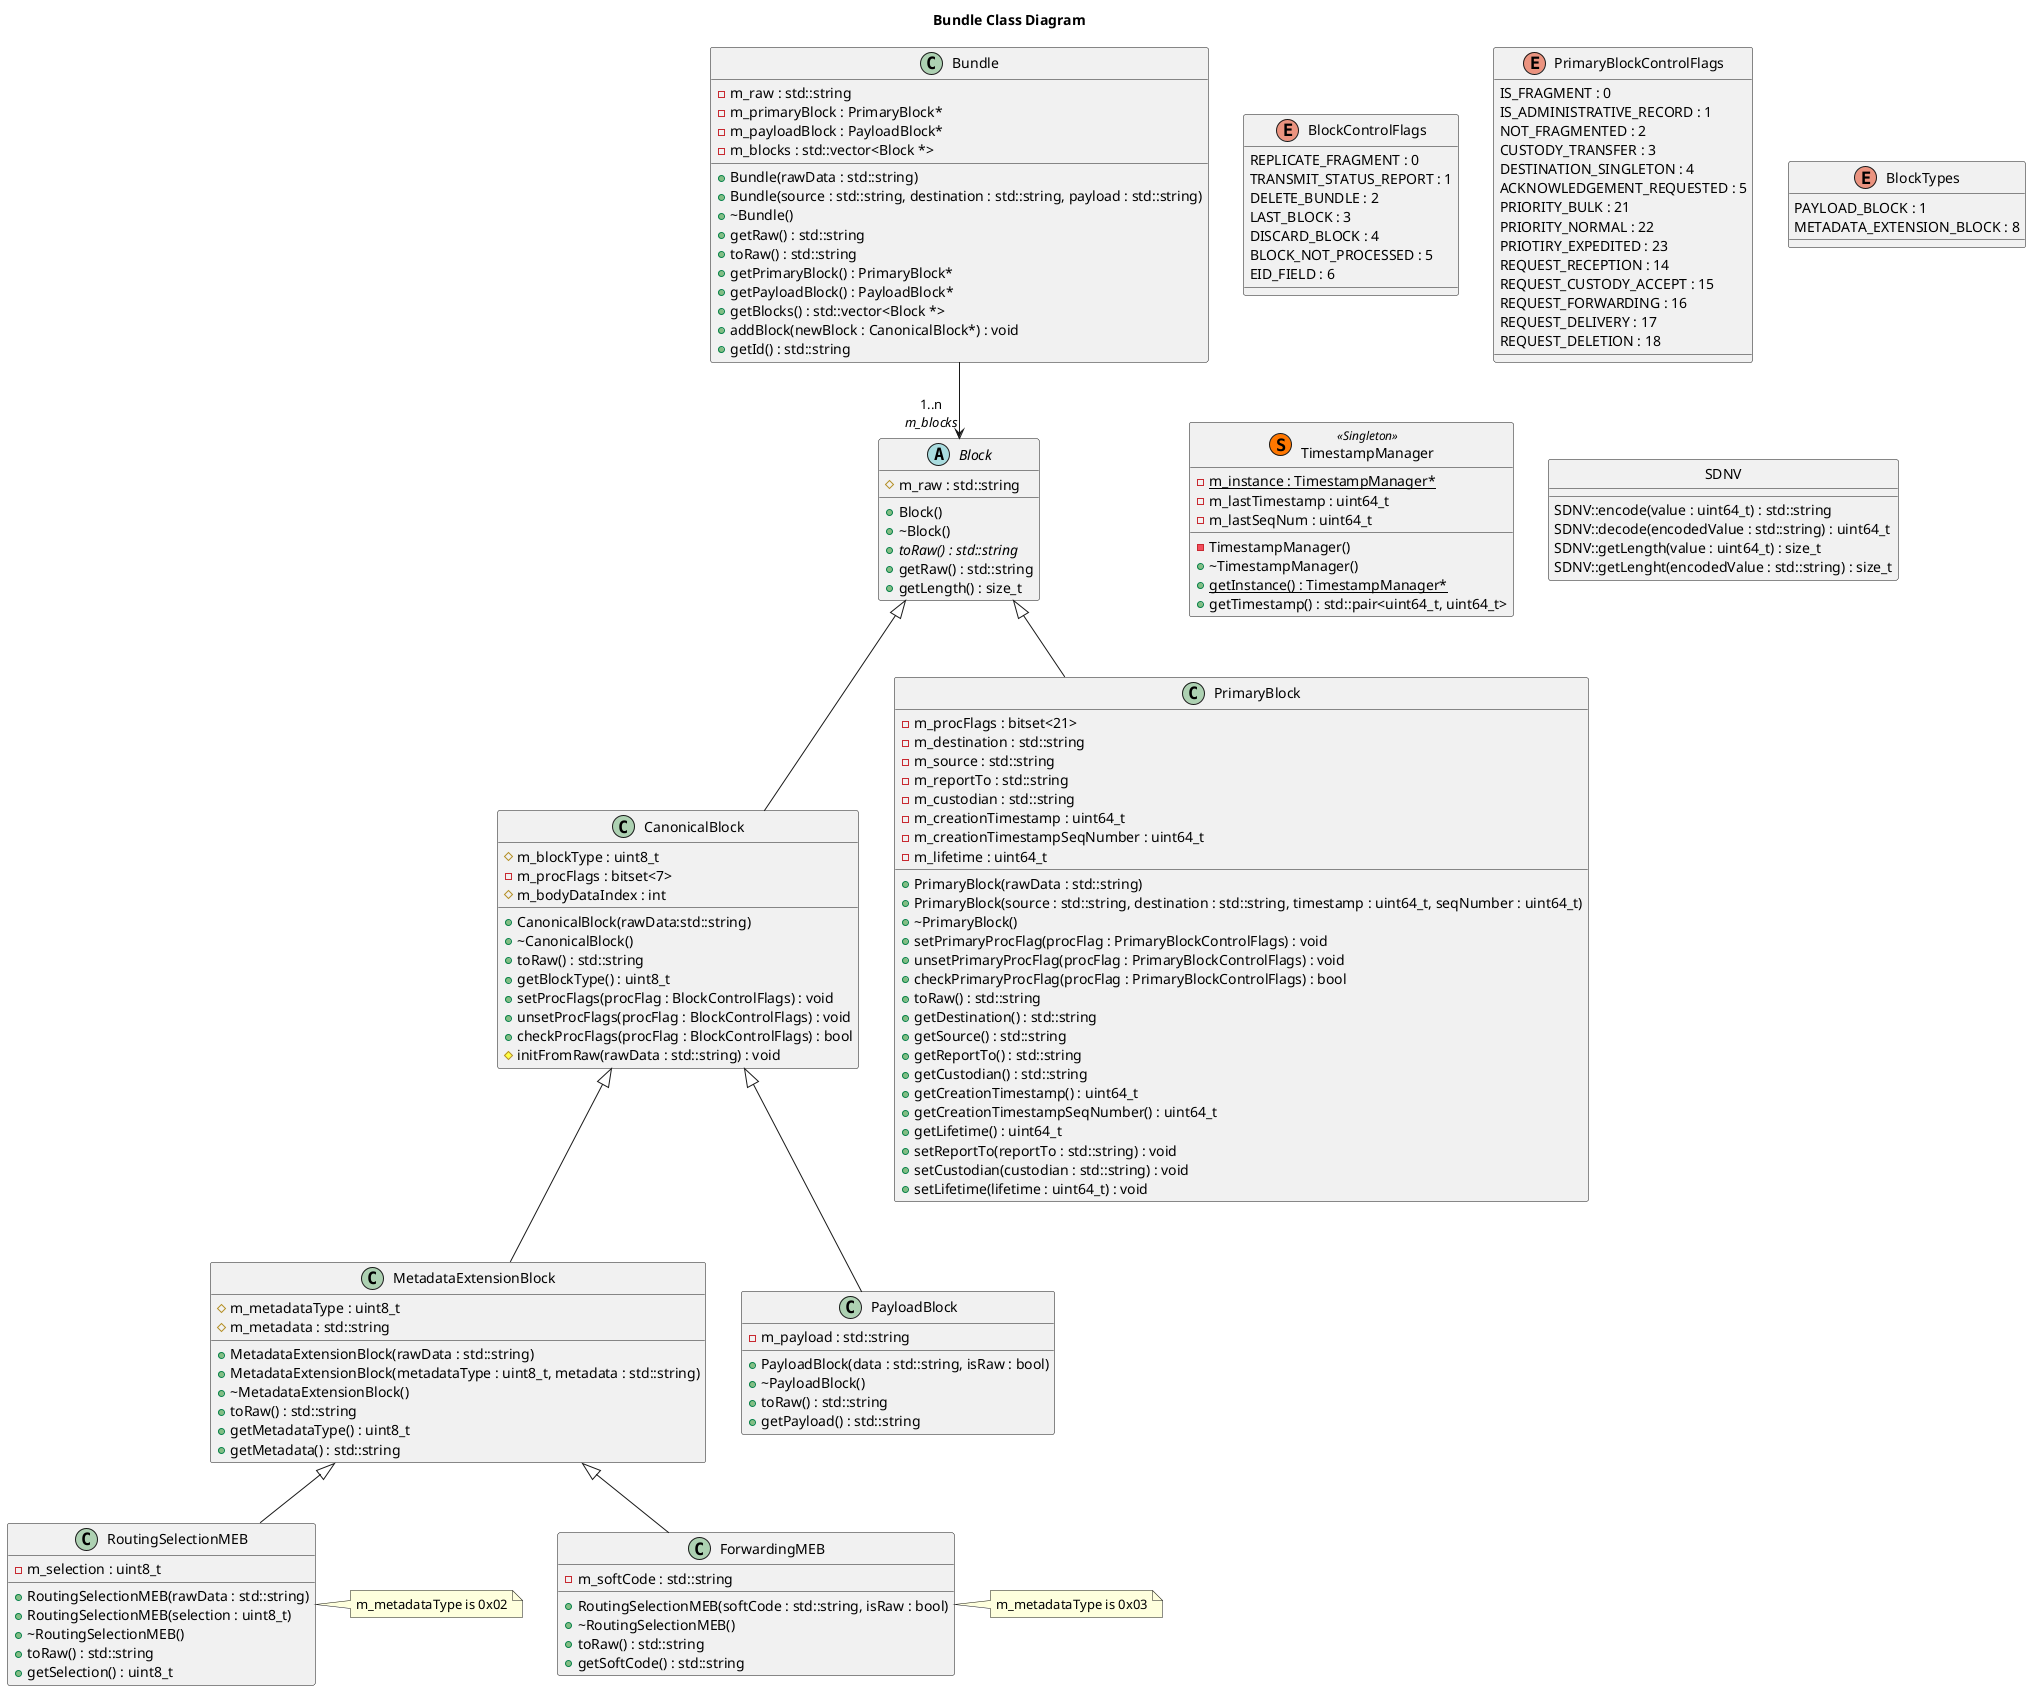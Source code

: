 @startuml

title Bundle Class Diagram

class Bundle {
	-m_raw : std::string
	-m_primaryBlock : PrimaryBlock*
	-m_payloadBlock : PayloadBlock*
	-m_blocks : std::vector<Block *>
	+Bundle(rawData : std::string)
	+Bundle(source : std::string, destination : std::string, payload : std::string)
	+~Bundle()
	+getRaw() : std::string
	+toRaw() : std::string
	+getPrimaryBlock() : PrimaryBlock*
	+getPayloadBlock() : PayloadBlock*
	+getBlocks() : std::vector<Block *>
	+addBlock(newBlock : CanonicalBlock*) : void
	+getId() : std::string
}

abstract class Block {
	#m_raw : std::string
	+Block()
	+~Block()
	+{abstract}toRaw() : std::string
	+getRaw() : std::string
	+getLength() : size_t
}

class CanonicalBlock {
	#m_blockType : uint8_t
	-m_procFlags : bitset<7>
	#m_bodyDataIndex : int
	+CanonicalBlock(rawData:std::string)
	+~CanonicalBlock()
	+toRaw() : std::string
	+getBlockType() : uint8_t
	+setProcFlags(procFlag : BlockControlFlags) : void
	+unsetProcFlags(procFlag : BlockControlFlags) : void
	+checkProcFlags(procFlag : BlockControlFlags) : bool
	#initFromRaw(rawData : std::string) : void
}

class MetadataExtensionBlock {
	#m_metadataType : uint8_t
	#m_metadata : std::string
	+MetadataExtensionBlock(rawData : std::string)
	+MetadataExtensionBlock(metadataType : uint8_t, metadata : std::string)
	+~MetadataExtensionBlock()
	+toRaw() : std::string
	+getMetadataType() : uint8_t
	+getMetadata() : std::string
}

class RoutingSelectionMEB {
	-m_selection : uint8_t
	+RoutingSelectionMEB(rawData : std::string)
	+RoutingSelectionMEB(selection : uint8_t)
	+~RoutingSelectionMEB()
	+toRaw() : std::string
	+getSelection() : uint8_t
}
note right: m_metadataType is 0x02

class ForwardingMEB {
	-m_softCode : std::string
	+RoutingSelectionMEB(softCode : std::string, isRaw : bool)
	+~RoutingSelectionMEB()
	+toRaw() : std::string
	+getSoftCode() : std::string
}
note right: m_metadataType is 0x03 

class PayloadBlock {
	-m_payload : std::string
	+PayloadBlock(data : std::string, isRaw : bool)
	+~PayloadBlock()
	+toRaw() : std::string
	+getPayload() : std::string
}


class PrimaryBlock {
	-m_procFlags : bitset<21>
	-m_destination : std::string
	-m_source : std::string
	-m_reportTo : std::string
	-m_custodian : std::string
	-m_creationTimestamp : uint64_t
	-m_creationTimestampSeqNumber : uint64_t
	-m_lifetime : uint64_t
	+PrimaryBlock(rawData : std::string)
	+PrimaryBlock(source : std::string, destination : std::string, timestamp : uint64_t, seqNumber : uint64_t)
	+~PrimaryBlock()
	+setPrimaryProcFlag(procFlag : PrimaryBlockControlFlags) : void
	+unsetPrimaryProcFlag(procFlag : PrimaryBlockControlFlags) : void
	+checkPrimaryProcFlag(procFlag : PrimaryBlockControlFlags) : bool
	+toRaw() : std::string
	+getDestination() : std::string
	+getSource() : std::string
	+getReportTo() : std::string
	+getCustodian() : std::string
	+getCreationTimestamp() : uint64_t
	+getCreationTimestampSeqNumber() : uint64_t
	+getLifetime() : uint64_t
	+setReportTo(reportTo : std::string) : void
	+setCustodian(custodian : std::string) : void
	+setLifetime(lifetime : uint64_t) : void
}

enum BlockControlFlags {
	REPLICATE_FRAGMENT : 0
	TRANSMIT_STATUS_REPORT : 1
	DELETE_BUNDLE : 2
	LAST_BLOCK : 3
	DISCARD_BLOCK : 4
	BLOCK_NOT_PROCESSED : 5
	EID_FIELD : 6
}

enum PrimaryBlockControlFlags {
	IS_FRAGMENT : 0
	IS_ADMINISTRATIVE_RECORD : 1
	NOT_FRAGMENTED : 2
	CUSTODY_TRANSFER : 3
	DESTINATION_SINGLETON : 4
	ACKNOWLEDGEMENT_REQUESTED : 5
	PRIORITY_BULK : 21
	PRIORITY_NORMAL : 22
	PRIOTIRY_EXPEDITED : 23
	REQUEST_RECEPTION : 14
	REQUEST_CUSTODY_ACCEPT : 15
	REQUEST_FORWARDING : 16
	REQUEST_DELIVERY : 17
	REQUEST_DELETION : 18
}

enum BlockTypes {
	PAYLOAD_BLOCK : 1
	METADATA_EXTENSION_BLOCK : 8
}

class TimestampManager << (S,#FF7700) Singleton >> {
	-{static}m_instance : TimestampManager*
	-m_lastTimestamp : uint64_t
	-m_lastSeqNum : uint64_t
	-TimestampManager()
	+~TimestampManager()
	+{static}getInstance() : TimestampManager*
	+getTimestamp() : std::pair<uint64_t, uint64_t>
}

class SDNV {
	SDNV::encode(value : uint64_t) : std::string
	SDNV::decode(encodedValue : std::string) : uint64_t
	SDNV::getLength(value : uint64_t) : size_t
	SDNV::getLenght(encodedValue : std::string) : size_t
}
hide SDNV circle

Block <|-- PrimaryBlock
Block <|-- CanonicalBlock
CanonicalBlock <|-- MetadataExtensionBlock
CanonicalBlock <|-- PayloadBlock
Bundle --> "1..n\n<i>m_blocks</i>" Block
MetadataExtensionBlock <|-- RoutingSelectionMEB
MetadataExtensionBlock <|-- ForwardingMEB
@enduml